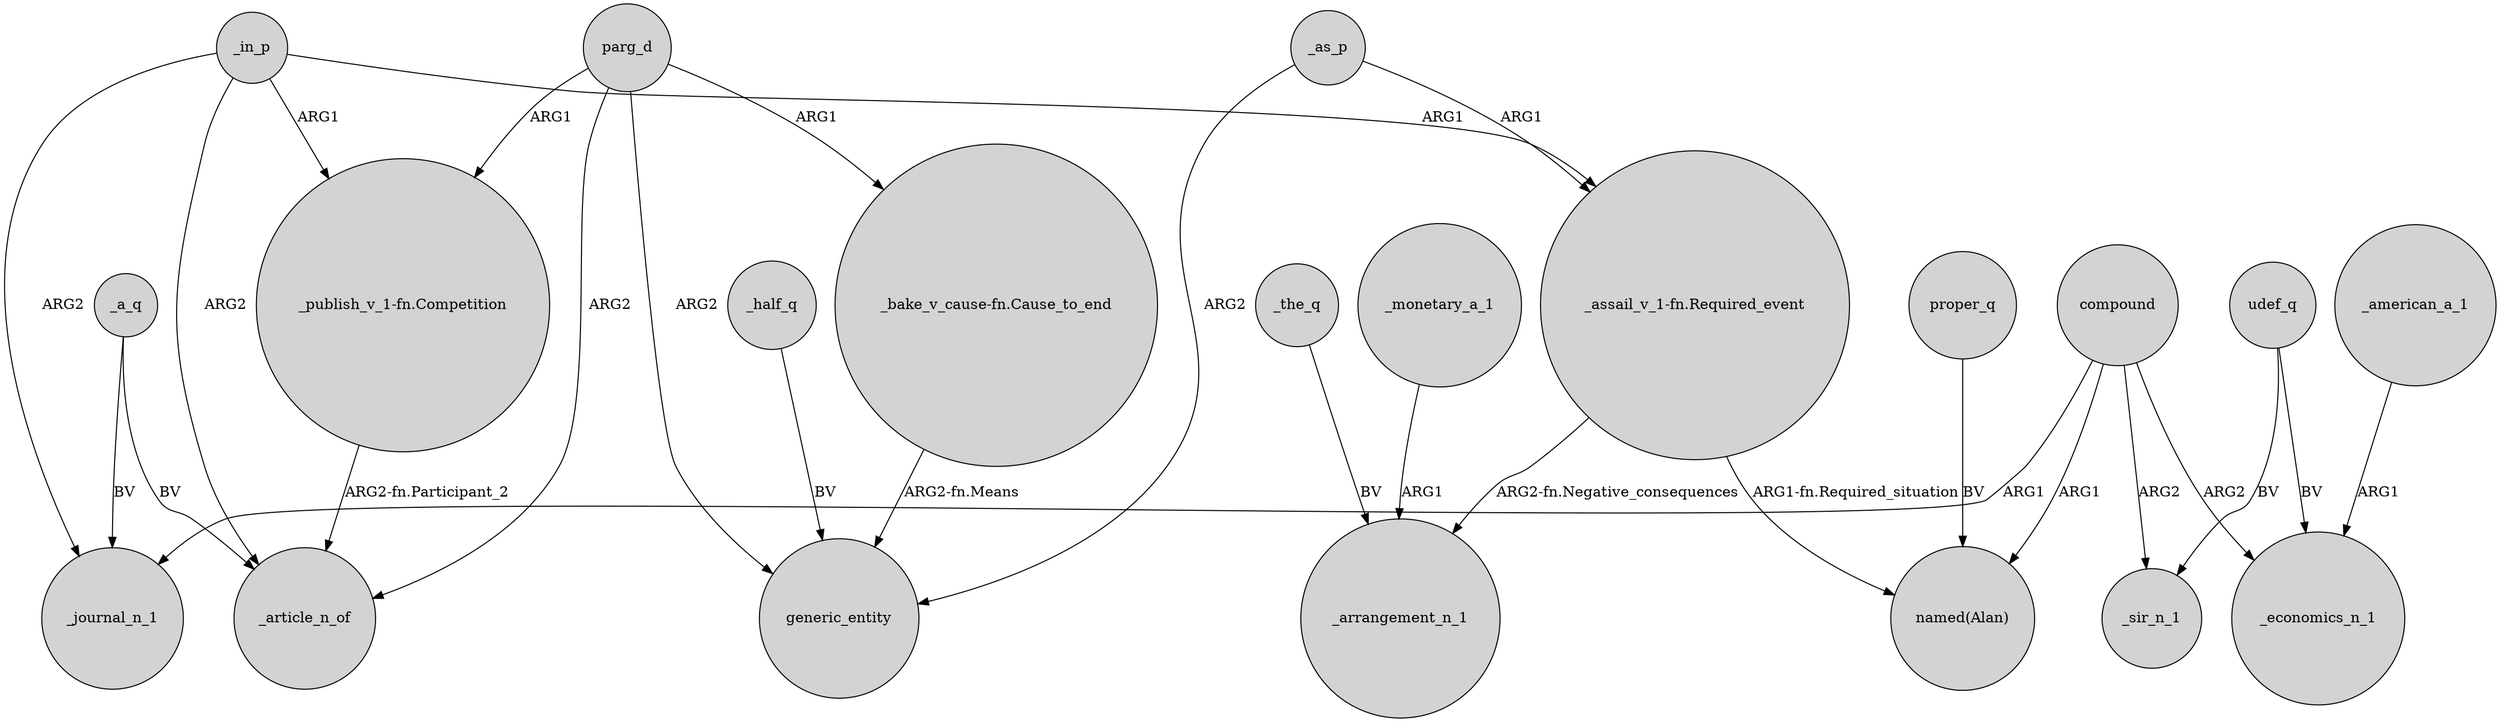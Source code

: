 digraph {
	node [shape=circle style=filled]
	compound -> _journal_n_1 [label=ARG1]
	_in_p -> _journal_n_1 [label=ARG2]
	_in_p -> "_publish_v_1-fn.Competition" [label=ARG1]
	udef_q -> _economics_n_1 [label=BV]
	"_assail_v_1-fn.Required_event" -> _arrangement_n_1 [label="ARG2-fn.Negative_consequences"]
	udef_q -> _sir_n_1 [label=BV]
	_the_q -> _arrangement_n_1 [label=BV]
	parg_d -> "_publish_v_1-fn.Competition" [label=ARG1]
	"_publish_v_1-fn.Competition" -> _article_n_of [label="ARG2-fn.Participant_2"]
	compound -> _economics_n_1 [label=ARG2]
	"_bake_v_cause-fn.Cause_to_end" -> generic_entity [label="ARG2-fn.Means"]
	compound -> _sir_n_1 [label=ARG2]
	_a_q -> _article_n_of [label=BV]
	_american_a_1 -> _economics_n_1 [label=ARG1]
	_a_q -> _journal_n_1 [label=BV]
	_half_q -> generic_entity [label=BV]
	_in_p -> _article_n_of [label=ARG2]
	"_assail_v_1-fn.Required_event" -> "named(Alan)" [label="ARG1-fn.Required_situation"]
	proper_q -> "named(Alan)" [label=BV]
	_in_p -> "_assail_v_1-fn.Required_event" [label=ARG1]
	_as_p -> "_assail_v_1-fn.Required_event" [label=ARG1]
	parg_d -> _article_n_of [label=ARG2]
	_as_p -> generic_entity [label=ARG2]
	parg_d -> "_bake_v_cause-fn.Cause_to_end" [label=ARG1]
	_monetary_a_1 -> _arrangement_n_1 [label=ARG1]
	compound -> "named(Alan)" [label=ARG1]
	parg_d -> generic_entity [label=ARG2]
}
